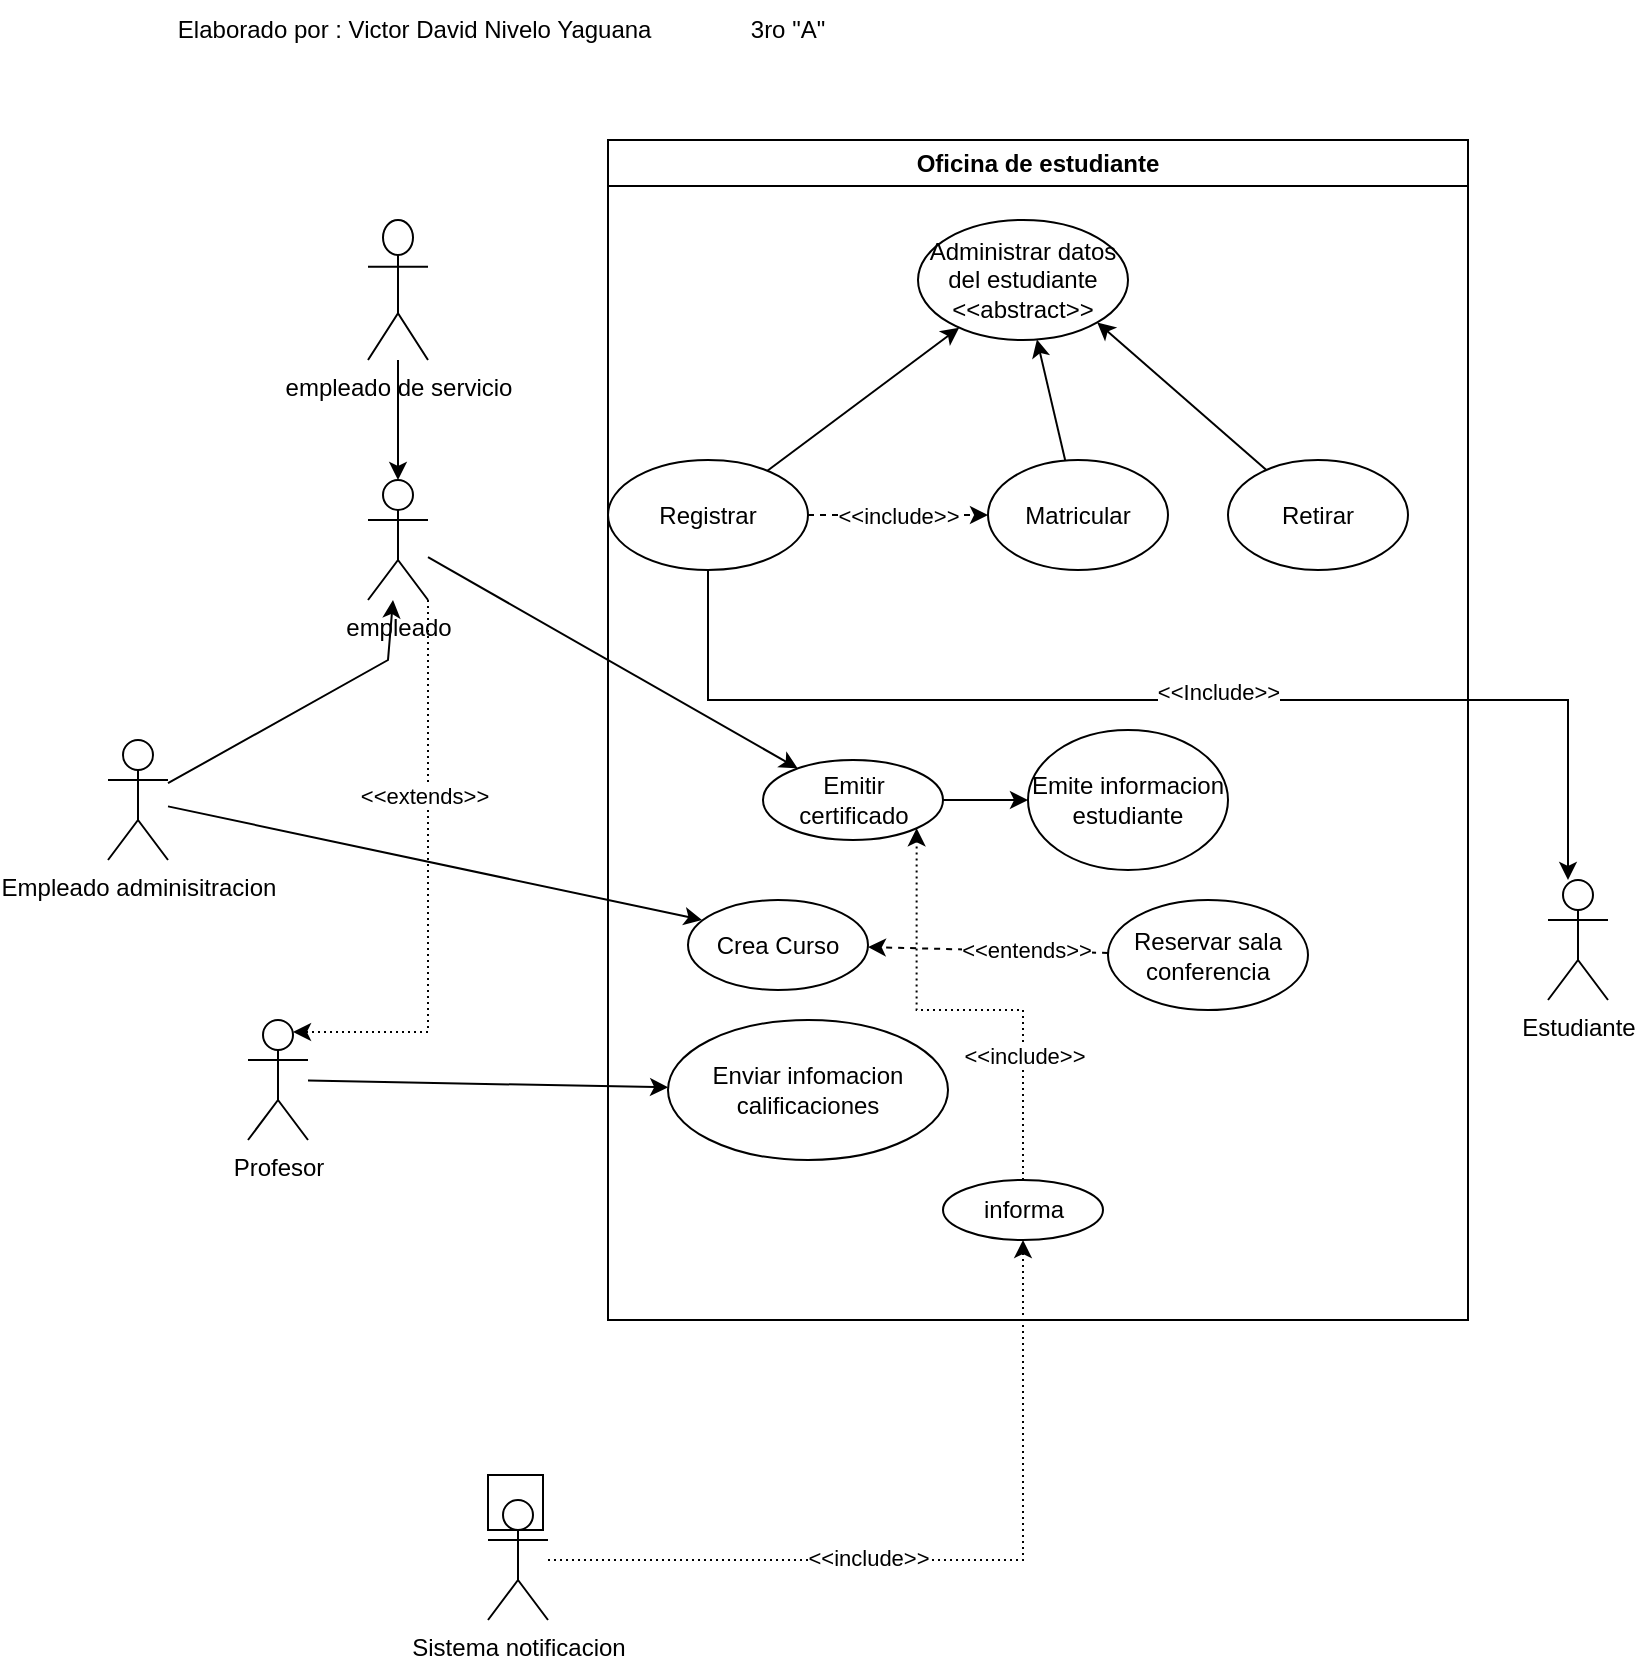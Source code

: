 <mxfile version="20.5.1" type="device"><diagram id="Iu4C-U_0CzAtAevVXEbh" name="Página-1"><mxGraphModel dx="1929" dy="514" grid="1" gridSize="10" guides="1" tooltips="1" connect="1" arrows="1" fold="1" page="1" pageScale="1" pageWidth="827" pageHeight="1169" math="0" shadow="0"><root><mxCell id="0"/><mxCell id="1" parent="0"/><mxCell id="SVQZez8u6gytkRDhJvqW-3" value="Oficina de estudiante" style="swimlane;whiteSpace=wrap;html=1;" parent="1" vertex="1"><mxGeometry x="300" y="80" width="430" height="590" as="geometry"/></mxCell><mxCell id="SVQZez8u6gytkRDhJvqW-11" value="Administrar datos del estudiante &amp;lt;&amp;lt;abstract&amp;gt;&amp;gt;" style="ellipse;whiteSpace=wrap;html=1;" parent="SVQZez8u6gytkRDhJvqW-3" vertex="1"><mxGeometry x="155" y="40" width="105" height="60" as="geometry"/></mxCell><mxCell id="SVQZez8u6gytkRDhJvqW-16" style="edgeStyle=orthogonalEdgeStyle;rounded=0;orthogonalLoop=1;jettySize=auto;html=1;dashed=1;" parent="SVQZez8u6gytkRDhJvqW-3" source="SVQZez8u6gytkRDhJvqW-13" target="SVQZez8u6gytkRDhJvqW-14" edge="1"><mxGeometry relative="1" as="geometry"/></mxCell><mxCell id="RCekMpu5J0pSopiBVrOp-7" value="&amp;lt;&amp;lt;include&amp;gt;&amp;gt;" style="edgeLabel;html=1;align=center;verticalAlign=middle;resizable=0;points=[];" vertex="1" connectable="0" parent="SVQZez8u6gytkRDhJvqW-16"><mxGeometry x="-0.267" y="1" relative="1" as="geometry"><mxPoint x="12" y="1" as="offset"/></mxGeometry></mxCell><mxCell id="SVQZez8u6gytkRDhJvqW-20" style="edgeStyle=none;rounded=0;orthogonalLoop=1;jettySize=auto;html=1;" parent="SVQZez8u6gytkRDhJvqW-3" source="SVQZez8u6gytkRDhJvqW-13" target="SVQZez8u6gytkRDhJvqW-11" edge="1"><mxGeometry relative="1" as="geometry"/></mxCell><mxCell id="SVQZez8u6gytkRDhJvqW-13" value="Registrar" style="ellipse;whiteSpace=wrap;html=1;" parent="SVQZez8u6gytkRDhJvqW-3" vertex="1"><mxGeometry y="160" width="100" height="55" as="geometry"/></mxCell><mxCell id="SVQZez8u6gytkRDhJvqW-19" style="edgeStyle=none;rounded=0;orthogonalLoop=1;jettySize=auto;html=1;" parent="SVQZez8u6gytkRDhJvqW-3" source="SVQZez8u6gytkRDhJvqW-14" target="SVQZez8u6gytkRDhJvqW-11" edge="1"><mxGeometry relative="1" as="geometry"/></mxCell><mxCell id="SVQZez8u6gytkRDhJvqW-14" value="Matricular" style="ellipse;whiteSpace=wrap;html=1;" parent="SVQZez8u6gytkRDhJvqW-3" vertex="1"><mxGeometry x="190" y="160" width="90" height="55" as="geometry"/></mxCell><mxCell id="SVQZez8u6gytkRDhJvqW-18" style="rounded=0;orthogonalLoop=1;jettySize=auto;html=1;entryX=1;entryY=1;entryDx=0;entryDy=0;" parent="SVQZez8u6gytkRDhJvqW-3" source="SVQZez8u6gytkRDhJvqW-15" target="SVQZez8u6gytkRDhJvqW-11" edge="1"><mxGeometry relative="1" as="geometry"/></mxCell><mxCell id="SVQZez8u6gytkRDhJvqW-15" value="Retirar" style="ellipse;whiteSpace=wrap;html=1;" parent="SVQZez8u6gytkRDhJvqW-3" vertex="1"><mxGeometry x="310" y="160" width="90" height="55" as="geometry"/></mxCell><mxCell id="SVQZez8u6gytkRDhJvqW-21" value="Emite informacion estudiante" style="ellipse;whiteSpace=wrap;html=1;" parent="SVQZez8u6gytkRDhJvqW-3" vertex="1"><mxGeometry x="210" y="295" width="100" height="70" as="geometry"/></mxCell><mxCell id="SVQZez8u6gytkRDhJvqW-32" value="Crea Curso" style="ellipse;whiteSpace=wrap;html=1;" parent="SVQZez8u6gytkRDhJvqW-3" vertex="1"><mxGeometry x="40" y="380" width="90" height="45" as="geometry"/></mxCell><mxCell id="SVQZez8u6gytkRDhJvqW-34" style="edgeStyle=none;rounded=0;orthogonalLoop=1;jettySize=auto;html=1;dashed=1;" parent="SVQZez8u6gytkRDhJvqW-3" source="SVQZez8u6gytkRDhJvqW-33" target="SVQZez8u6gytkRDhJvqW-32" edge="1"><mxGeometry relative="1" as="geometry"><Array as="points"/></mxGeometry></mxCell><mxCell id="RCekMpu5J0pSopiBVrOp-14" value="&amp;lt;&amp;lt;entends&amp;gt;&amp;gt;" style="edgeLabel;html=1;align=center;verticalAlign=middle;resizable=0;points=[];" vertex="1" connectable="0" parent="SVQZez8u6gytkRDhJvqW-34"><mxGeometry x="-0.316" y="-1" relative="1" as="geometry"><mxPoint as="offset"/></mxGeometry></mxCell><mxCell id="SVQZez8u6gytkRDhJvqW-33" value="Reservar sala conferencia" style="ellipse;whiteSpace=wrap;html=1;" parent="SVQZez8u6gytkRDhJvqW-3" vertex="1"><mxGeometry x="250" y="380" width="100" height="55" as="geometry"/></mxCell><mxCell id="SVQZez8u6gytkRDhJvqW-37" value="Enviar infomacion calificaciones" style="ellipse;whiteSpace=wrap;html=1;" parent="SVQZez8u6gytkRDhJvqW-3" vertex="1"><mxGeometry x="30" y="440" width="140" height="70" as="geometry"/></mxCell><mxCell id="RCekMpu5J0pSopiBVrOp-9" style="edgeStyle=orthogonalEdgeStyle;rounded=0;orthogonalLoop=1;jettySize=auto;html=1;" edge="1" parent="SVQZez8u6gytkRDhJvqW-3" source="RCekMpu5J0pSopiBVrOp-8" target="SVQZez8u6gytkRDhJvqW-21"><mxGeometry relative="1" as="geometry"/></mxCell><mxCell id="RCekMpu5J0pSopiBVrOp-8" value="Emitir certificado" style="ellipse;whiteSpace=wrap;html=1;" vertex="1" parent="SVQZez8u6gytkRDhJvqW-3"><mxGeometry x="77.5" y="310" width="90" height="40" as="geometry"/></mxCell><mxCell id="RCekMpu5J0pSopiBVrOp-18" style="edgeStyle=orthogonalEdgeStyle;rounded=0;orthogonalLoop=1;jettySize=auto;html=1;entryX=1;entryY=1;entryDx=0;entryDy=0;dashed=1;dashPattern=1 2;" edge="1" parent="SVQZez8u6gytkRDhJvqW-3" source="RCekMpu5J0pSopiBVrOp-13" target="RCekMpu5J0pSopiBVrOp-8"><mxGeometry relative="1" as="geometry"/></mxCell><mxCell id="RCekMpu5J0pSopiBVrOp-19" value="&amp;lt;&amp;lt;include&amp;gt;&amp;gt;" style="edgeLabel;html=1;align=center;verticalAlign=middle;resizable=0;points=[];" vertex="1" connectable="0" parent="RCekMpu5J0pSopiBVrOp-18"><mxGeometry x="-0.459" y="1" relative="1" as="geometry"><mxPoint x="1" as="offset"/></mxGeometry></mxCell><mxCell id="RCekMpu5J0pSopiBVrOp-13" value="informa" style="ellipse;whiteSpace=wrap;html=1;" vertex="1" parent="SVQZez8u6gytkRDhJvqW-3"><mxGeometry x="167.5" y="520" width="80" height="30" as="geometry"/></mxCell><mxCell id="SVQZez8u6gytkRDhJvqW-31" style="edgeStyle=none;rounded=0;orthogonalLoop=1;jettySize=auto;html=1;" parent="1" source="SVQZez8u6gytkRDhJvqW-4" target="RCekMpu5J0pSopiBVrOp-8" edge="1"><mxGeometry relative="1" as="geometry"/></mxCell><mxCell id="RCekMpu5J0pSopiBVrOp-15" style="edgeStyle=orthogonalEdgeStyle;rounded=0;orthogonalLoop=1;jettySize=auto;html=1;entryX=0.75;entryY=0.1;entryDx=0;entryDy=0;entryPerimeter=0;dashed=1;dashPattern=1 2;" edge="1" parent="1" source="SVQZez8u6gytkRDhJvqW-4" target="SVQZez8u6gytkRDhJvqW-7"><mxGeometry relative="1" as="geometry"><Array as="points"><mxPoint x="210" y="526"/></Array></mxGeometry></mxCell><mxCell id="RCekMpu5J0pSopiBVrOp-17" value="&amp;lt;&amp;lt;extends&amp;gt;&amp;gt;" style="edgeLabel;html=1;align=center;verticalAlign=middle;resizable=0;points=[];" vertex="1" connectable="0" parent="RCekMpu5J0pSopiBVrOp-15"><mxGeometry x="-0.309" y="-2" relative="1" as="geometry"><mxPoint as="offset"/></mxGeometry></mxCell><mxCell id="SVQZez8u6gytkRDhJvqW-4" value="empleado" style="shape=umlActor;verticalLabelPosition=bottom;verticalAlign=top;html=1;outlineConnect=0;" parent="1" vertex="1"><mxGeometry x="180" y="250" width="30" height="60" as="geometry"/></mxCell><mxCell id="SVQZez8u6gytkRDhJvqW-25" style="edgeStyle=none;rounded=0;orthogonalLoop=1;jettySize=auto;html=1;" parent="1" source="SVQZez8u6gytkRDhJvqW-5" target="SVQZez8u6gytkRDhJvqW-4" edge="1"><mxGeometry relative="1" as="geometry"/></mxCell><mxCell id="SVQZez8u6gytkRDhJvqW-5" value="empleado de servicio" style="shape=umlActor;verticalLabelPosition=bottom;verticalAlign=top;html=1;outlineConnect=0;" parent="1" vertex="1"><mxGeometry x="180" y="120" width="30" height="70" as="geometry"/></mxCell><mxCell id="SVQZez8u6gytkRDhJvqW-26" style="edgeStyle=none;rounded=0;orthogonalLoop=1;jettySize=auto;html=1;" parent="1" source="SVQZez8u6gytkRDhJvqW-6" target="SVQZez8u6gytkRDhJvqW-4" edge="1"><mxGeometry relative="1" as="geometry"><Array as="points"><mxPoint x="190" y="340"/></Array></mxGeometry></mxCell><mxCell id="SVQZez8u6gytkRDhJvqW-35" style="edgeStyle=none;rounded=0;orthogonalLoop=1;jettySize=auto;html=1;entryX=0.078;entryY=0.222;entryDx=0;entryDy=0;entryPerimeter=0;" parent="1" source="SVQZez8u6gytkRDhJvqW-6" target="SVQZez8u6gytkRDhJvqW-32" edge="1"><mxGeometry relative="1" as="geometry"/></mxCell><mxCell id="SVQZez8u6gytkRDhJvqW-6" value="Empleado adminisitracion" style="shape=umlActor;verticalLabelPosition=bottom;verticalAlign=top;html=1;outlineConnect=0;" parent="1" vertex="1"><mxGeometry x="50" y="380" width="30" height="60" as="geometry"/></mxCell><mxCell id="SVQZez8u6gytkRDhJvqW-38" style="edgeStyle=none;rounded=0;orthogonalLoop=1;jettySize=auto;html=1;" parent="1" source="SVQZez8u6gytkRDhJvqW-7" target="SVQZez8u6gytkRDhJvqW-37" edge="1"><mxGeometry relative="1" as="geometry"/></mxCell><mxCell id="SVQZez8u6gytkRDhJvqW-7" value="Profesor" style="shape=umlActor;verticalLabelPosition=bottom;verticalAlign=top;html=1;outlineConnect=0;" parent="1" vertex="1"><mxGeometry x="120" y="520" width="30" height="60" as="geometry"/></mxCell><mxCell id="SVQZez8u6gytkRDhJvqW-39" value="Elaborado por : Victor David Nivelo Yaguana&amp;nbsp;" style="text;html=1;strokeColor=none;fillColor=none;align=center;verticalAlign=middle;whiteSpace=wrap;rounded=0;" parent="1" vertex="1"><mxGeometry x="30" y="10" width="350" height="30" as="geometry"/></mxCell><mxCell id="SVQZez8u6gytkRDhJvqW-40" value="3ro &quot;A&quot;" style="text;html=1;strokeColor=none;fillColor=none;align=center;verticalAlign=middle;whiteSpace=wrap;rounded=0;" parent="1" vertex="1"><mxGeometry x="360" y="10" width="60" height="30" as="geometry"/></mxCell><mxCell id="RCekMpu5J0pSopiBVrOp-3" value="Estudiante" style="shape=umlActor;verticalLabelPosition=bottom;verticalAlign=top;html=1;outlineConnect=0;" vertex="1" parent="1"><mxGeometry x="770" y="450" width="30" height="60" as="geometry"/></mxCell><mxCell id="RCekMpu5J0pSopiBVrOp-4" style="edgeStyle=orthogonalEdgeStyle;rounded=0;orthogonalLoop=1;jettySize=auto;html=1;" edge="1" parent="1" source="SVQZez8u6gytkRDhJvqW-13" target="RCekMpu5J0pSopiBVrOp-3"><mxGeometry relative="1" as="geometry"><Array as="points"><mxPoint x="350" y="360"/><mxPoint x="780" y="360"/></Array></mxGeometry></mxCell><mxCell id="RCekMpu5J0pSopiBVrOp-5" value="&amp;lt;&amp;lt;Include&amp;gt;&amp;gt;" style="edgeLabel;html=1;align=center;verticalAlign=middle;resizable=0;points=[];" vertex="1" connectable="0" parent="RCekMpu5J0pSopiBVrOp-4"><mxGeometry x="0.092" y="4" relative="1" as="geometry"><mxPoint as="offset"/></mxGeometry></mxCell><mxCell id="RCekMpu5J0pSopiBVrOp-11" value="" style="whiteSpace=wrap;html=1;aspect=fixed;" vertex="1" parent="1"><mxGeometry x="240" y="747.5" width="27.5" height="27.5" as="geometry"/></mxCell><mxCell id="RCekMpu5J0pSopiBVrOp-20" style="edgeStyle=orthogonalEdgeStyle;rounded=0;orthogonalLoop=1;jettySize=auto;html=1;dashed=1;dashPattern=1 2;" edge="1" parent="1" source="RCekMpu5J0pSopiBVrOp-12" target="RCekMpu5J0pSopiBVrOp-13"><mxGeometry relative="1" as="geometry"/></mxCell><mxCell id="RCekMpu5J0pSopiBVrOp-21" value="&amp;lt;&amp;lt;include&amp;gt;&amp;gt;" style="edgeLabel;html=1;align=center;verticalAlign=middle;resizable=0;points=[];" vertex="1" connectable="0" parent="RCekMpu5J0pSopiBVrOp-20"><mxGeometry x="-0.195" y="1" relative="1" as="geometry"><mxPoint as="offset"/></mxGeometry></mxCell><mxCell id="RCekMpu5J0pSopiBVrOp-12" value="Sistema notificacion" style="shape=umlActor;verticalLabelPosition=bottom;verticalAlign=top;html=1;outlineConnect=0;" vertex="1" parent="1"><mxGeometry x="240" y="760" width="30" height="60" as="geometry"/></mxCell></root></mxGraphModel></diagram></mxfile>
